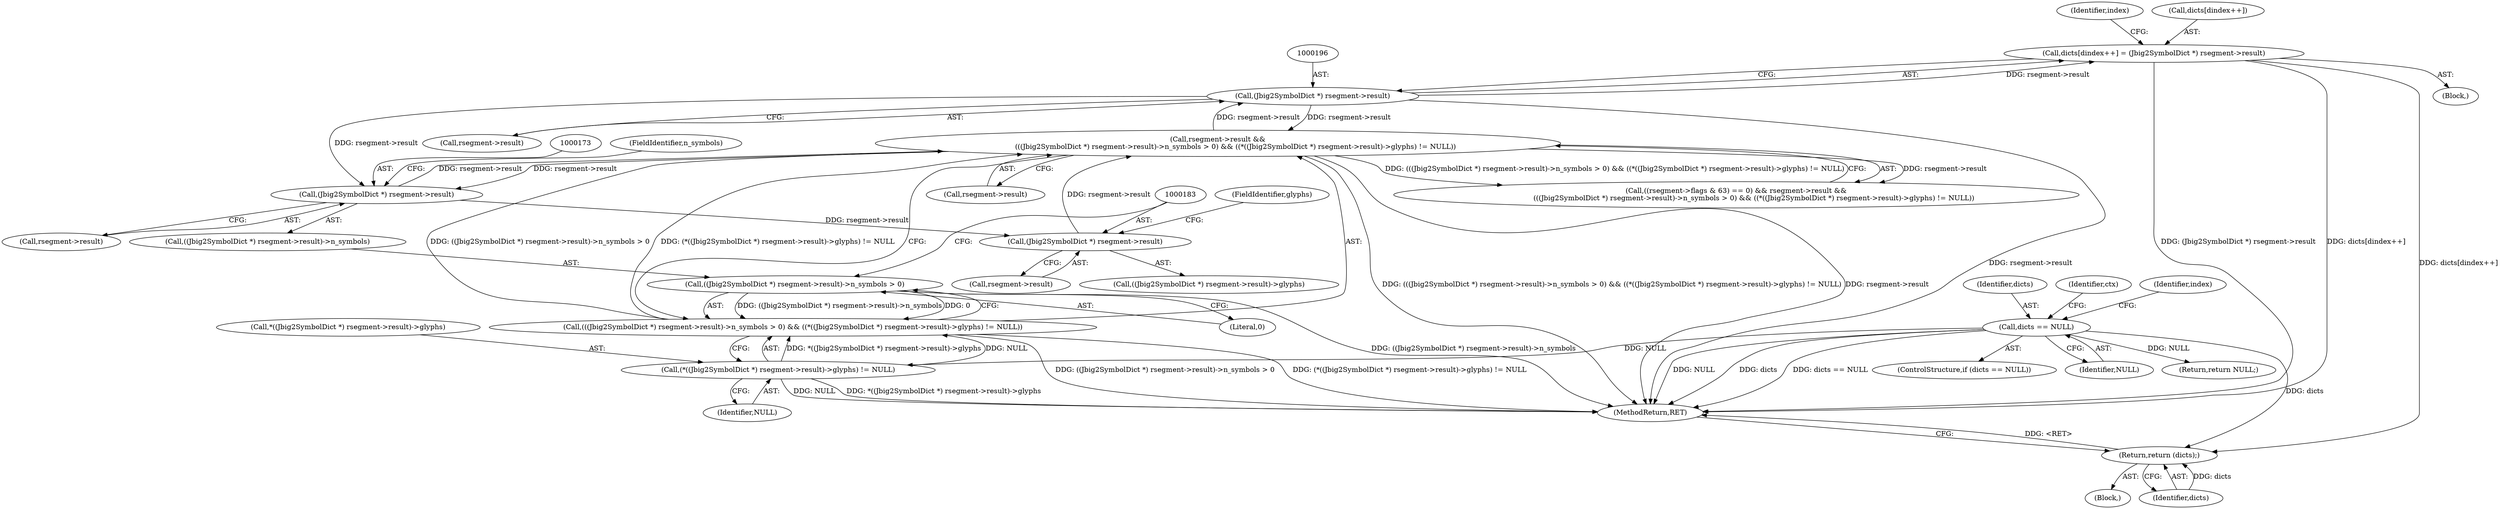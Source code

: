 digraph "0_ghostscript_e698d5c11d27212aa1098bc5b1673a3378563092_15@array" {
"1000190" [label="(Call,dicts[dindex++] = (Jbig2SymbolDict *) rsegment->result)"];
"1000195" [label="(Call,(Jbig2SymbolDict *) rsegment->result)"];
"1000165" [label="(Call,rsegment->result &&\n                (((Jbig2SymbolDict *) rsegment->result)->n_symbols > 0) && ((*((Jbig2SymbolDict *) rsegment->result)->glyphs) != NULL))"];
"1000172" [label="(Call,(Jbig2SymbolDict *) rsegment->result)"];
"1000182" [label="(Call,(Jbig2SymbolDict *) rsegment->result)"];
"1000169" [label="(Call,(((Jbig2SymbolDict *) rsegment->result)->n_symbols > 0) && ((*((Jbig2SymbolDict *) rsegment->result)->glyphs) != NULL))"];
"1000170" [label="(Call,((Jbig2SymbolDict *) rsegment->result)->n_symbols > 0)"];
"1000179" [label="(Call,(*((Jbig2SymbolDict *) rsegment->result)->glyphs) != NULL)"];
"1000120" [label="(Call,dicts == NULL)"];
"1000214" [label="(Return,return (dicts);)"];
"1000165" [label="(Call,rsegment->result &&\n                (((Jbig2SymbolDict *) rsegment->result)->n_symbols > 0) && ((*((Jbig2SymbolDict *) rsegment->result)->glyphs) != NULL))"];
"1000180" [label="(Call,*((Jbig2SymbolDict *) rsegment->result)->glyphs)"];
"1000105" [label="(Block,)"];
"1000171" [label="(Call,((Jbig2SymbolDict *) rsegment->result)->n_symbols)"];
"1000135" [label="(Identifier,index)"];
"1000181" [label="(Call,((Jbig2SymbolDict *) rsegment->result)->glyphs)"];
"1000177" [label="(FieldIdentifier,n_symbols)"];
"1000143" [label="(Identifier,index)"];
"1000179" [label="(Call,(*((Jbig2SymbolDict *) rsegment->result)->glyphs) != NULL)"];
"1000119" [label="(ControlStructure,if (dicts == NULL))"];
"1000191" [label="(Call,dicts[dindex++])"];
"1000214" [label="(Return,return (dicts);)"];
"1000170" [label="(Call,((Jbig2SymbolDict *) rsegment->result)->n_symbols > 0)"];
"1000169" [label="(Call,(((Jbig2SymbolDict *) rsegment->result)->n_symbols > 0) && ((*((Jbig2SymbolDict *) rsegment->result)->glyphs) != NULL))"];
"1000189" [label="(Block,)"];
"1000120" [label="(Call,dicts == NULL)"];
"1000187" [label="(FieldIdentifier,glyphs)"];
"1000174" [label="(Call,rsegment->result)"];
"1000178" [label="(Literal,0)"];
"1000166" [label="(Call,rsegment->result)"];
"1000121" [label="(Identifier,dicts)"];
"1000215" [label="(Identifier,dicts)"];
"1000131" [label="(Return,return NULL;)"];
"1000157" [label="(Call,((rsegment->flags & 63) == 0) && rsegment->result &&\n                (((Jbig2SymbolDict *) rsegment->result)->n_symbols > 0) && ((*((Jbig2SymbolDict *) rsegment->result)->glyphs) != NULL))"];
"1000190" [label="(Call,dicts[dindex++] = (Jbig2SymbolDict *) rsegment->result)"];
"1000188" [label="(Identifier,NULL)"];
"1000197" [label="(Call,rsegment->result)"];
"1000122" [label="(Identifier,NULL)"];
"1000125" [label="(Identifier,ctx)"];
"1000182" [label="(Call,(Jbig2SymbolDict *) rsegment->result)"];
"1000172" [label="(Call,(Jbig2SymbolDict *) rsegment->result)"];
"1000184" [label="(Call,rsegment->result)"];
"1000195" [label="(Call,(Jbig2SymbolDict *) rsegment->result)"];
"1000216" [label="(MethodReturn,RET)"];
"1000190" -> "1000189"  [label="AST: "];
"1000190" -> "1000195"  [label="CFG: "];
"1000191" -> "1000190"  [label="AST: "];
"1000195" -> "1000190"  [label="AST: "];
"1000143" -> "1000190"  [label="CFG: "];
"1000190" -> "1000216"  [label="DDG: (Jbig2SymbolDict *) rsegment->result"];
"1000190" -> "1000216"  [label="DDG: dicts[dindex++]"];
"1000195" -> "1000190"  [label="DDG: rsegment->result"];
"1000190" -> "1000214"  [label="DDG: dicts[dindex++]"];
"1000195" -> "1000197"  [label="CFG: "];
"1000196" -> "1000195"  [label="AST: "];
"1000197" -> "1000195"  [label="AST: "];
"1000195" -> "1000216"  [label="DDG: rsegment->result"];
"1000195" -> "1000165"  [label="DDG: rsegment->result"];
"1000195" -> "1000172"  [label="DDG: rsegment->result"];
"1000165" -> "1000195"  [label="DDG: rsegment->result"];
"1000165" -> "1000157"  [label="AST: "];
"1000165" -> "1000166"  [label="CFG: "];
"1000165" -> "1000169"  [label="CFG: "];
"1000166" -> "1000165"  [label="AST: "];
"1000169" -> "1000165"  [label="AST: "];
"1000157" -> "1000165"  [label="CFG: "];
"1000165" -> "1000216"  [label="DDG: (((Jbig2SymbolDict *) rsegment->result)->n_symbols > 0) && ((*((Jbig2SymbolDict *) rsegment->result)->glyphs) != NULL)"];
"1000165" -> "1000216"  [label="DDG: rsegment->result"];
"1000165" -> "1000157"  [label="DDG: rsegment->result"];
"1000165" -> "1000157"  [label="DDG: (((Jbig2SymbolDict *) rsegment->result)->n_symbols > 0) && ((*((Jbig2SymbolDict *) rsegment->result)->glyphs) != NULL)"];
"1000172" -> "1000165"  [label="DDG: rsegment->result"];
"1000182" -> "1000165"  [label="DDG: rsegment->result"];
"1000169" -> "1000165"  [label="DDG: ((Jbig2SymbolDict *) rsegment->result)->n_symbols > 0"];
"1000169" -> "1000165"  [label="DDG: (*((Jbig2SymbolDict *) rsegment->result)->glyphs) != NULL"];
"1000165" -> "1000172"  [label="DDG: rsegment->result"];
"1000172" -> "1000171"  [label="AST: "];
"1000172" -> "1000174"  [label="CFG: "];
"1000173" -> "1000172"  [label="AST: "];
"1000174" -> "1000172"  [label="AST: "];
"1000177" -> "1000172"  [label="CFG: "];
"1000172" -> "1000182"  [label="DDG: rsegment->result"];
"1000182" -> "1000181"  [label="AST: "];
"1000182" -> "1000184"  [label="CFG: "];
"1000183" -> "1000182"  [label="AST: "];
"1000184" -> "1000182"  [label="AST: "];
"1000187" -> "1000182"  [label="CFG: "];
"1000169" -> "1000170"  [label="CFG: "];
"1000169" -> "1000179"  [label="CFG: "];
"1000170" -> "1000169"  [label="AST: "];
"1000179" -> "1000169"  [label="AST: "];
"1000169" -> "1000216"  [label="DDG: ((Jbig2SymbolDict *) rsegment->result)->n_symbols > 0"];
"1000169" -> "1000216"  [label="DDG: (*((Jbig2SymbolDict *) rsegment->result)->glyphs) != NULL"];
"1000170" -> "1000169"  [label="DDG: ((Jbig2SymbolDict *) rsegment->result)->n_symbols"];
"1000170" -> "1000169"  [label="DDG: 0"];
"1000179" -> "1000169"  [label="DDG: *((Jbig2SymbolDict *) rsegment->result)->glyphs"];
"1000179" -> "1000169"  [label="DDG: NULL"];
"1000170" -> "1000178"  [label="CFG: "];
"1000171" -> "1000170"  [label="AST: "];
"1000178" -> "1000170"  [label="AST: "];
"1000183" -> "1000170"  [label="CFG: "];
"1000170" -> "1000216"  [label="DDG: ((Jbig2SymbolDict *) rsegment->result)->n_symbols"];
"1000179" -> "1000188"  [label="CFG: "];
"1000180" -> "1000179"  [label="AST: "];
"1000188" -> "1000179"  [label="AST: "];
"1000179" -> "1000216"  [label="DDG: NULL"];
"1000179" -> "1000216"  [label="DDG: *((Jbig2SymbolDict *) rsegment->result)->glyphs"];
"1000120" -> "1000179"  [label="DDG: NULL"];
"1000120" -> "1000119"  [label="AST: "];
"1000120" -> "1000122"  [label="CFG: "];
"1000121" -> "1000120"  [label="AST: "];
"1000122" -> "1000120"  [label="AST: "];
"1000125" -> "1000120"  [label="CFG: "];
"1000135" -> "1000120"  [label="CFG: "];
"1000120" -> "1000216"  [label="DDG: dicts"];
"1000120" -> "1000216"  [label="DDG: dicts == NULL"];
"1000120" -> "1000216"  [label="DDG: NULL"];
"1000120" -> "1000131"  [label="DDG: NULL"];
"1000120" -> "1000214"  [label="DDG: dicts"];
"1000214" -> "1000105"  [label="AST: "];
"1000214" -> "1000215"  [label="CFG: "];
"1000215" -> "1000214"  [label="AST: "];
"1000216" -> "1000214"  [label="CFG: "];
"1000214" -> "1000216"  [label="DDG: <RET>"];
"1000215" -> "1000214"  [label="DDG: dicts"];
}
